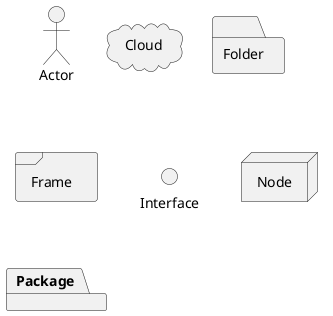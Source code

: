 @startuml
actor Actor
cloud Cloud
folder Folder
frame Frame
interface Interface
node Node
package Package
@enduml
